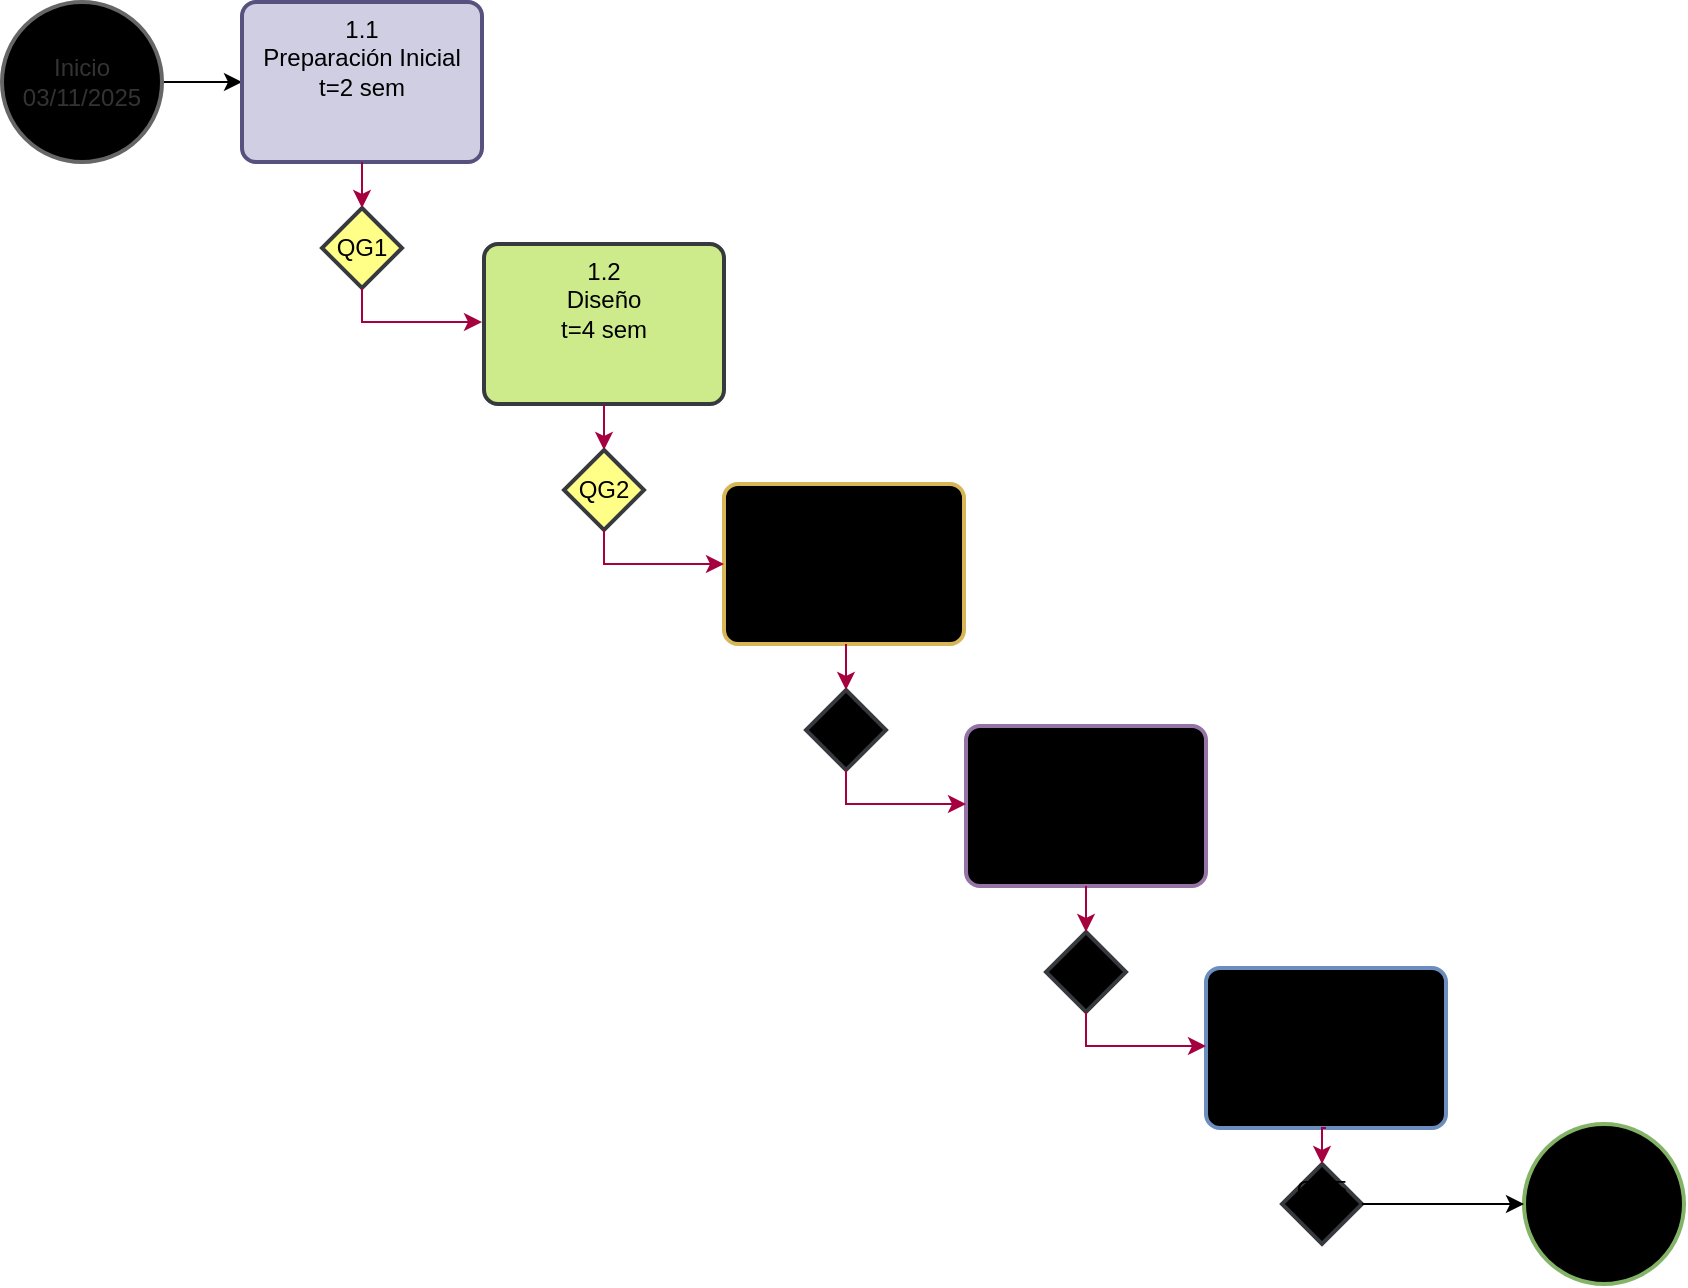 <mxfile version="28.2.5">
  <diagram name="Página-1" id="6CAupsV__flEeniP3BK9">
    <mxGraphModel dx="2451" dy="890" grid="1" gridSize="10" guides="1" tooltips="1" connect="1" arrows="1" fold="1" page="1" pageScale="1" pageWidth="1100" pageHeight="850" math="0" shadow="0">
      <root>
        <mxCell id="0" />
        <mxCell id="1" parent="0" />
        <mxCell id="FbaqpglJVMi_n5HGXFX3-18" value="" style="edgeStyle=orthogonalEdgeStyle;rounded=0;orthogonalLoop=1;jettySize=auto;html=1;" parent="1" source="FbaqpglJVMi_n5HGXFX3-3" target="FbaqpglJVMi_n5HGXFX3-4" edge="1">
          <mxGeometry relative="1" as="geometry" />
        </mxCell>
        <mxCell id="FbaqpglJVMi_n5HGXFX3-3" value="Inicio&lt;div&gt;03/11/2025&lt;/div&gt;" style="strokeWidth=2;html=1;shape=mxgraph.flowchart.start_2;whiteSpace=wrap;fillColor=#000000;fontColor=#333333;strokeColor=#666666;" parent="1" vertex="1">
          <mxGeometry x="-1040" y="80" width="80" height="80" as="geometry" />
        </mxCell>
        <mxCell id="FbaqpglJVMi_n5HGXFX3-4" value="1.1&lt;div&gt;Preparación Inicial&lt;div&gt;t=2 sem&lt;/div&gt;&lt;/div&gt;" style="rounded=1;whiteSpace=wrap;html=1;absoluteArcSize=1;arcSize=14;strokeWidth=2;align=center;verticalAlign=top;fillColor=#d0cee2;strokeColor=#56517e;" parent="1" vertex="1">
          <mxGeometry x="-920" y="80" width="120" height="80" as="geometry" />
        </mxCell>
        <mxCell id="FbaqpglJVMi_n5HGXFX3-16" value="" style="edgeStyle=orthogonalEdgeStyle;rounded=0;orthogonalLoop=1;jettySize=auto;html=1;" parent="1" target="FbaqpglJVMi_n5HGXFX3-6" edge="1">
          <mxGeometry relative="1" as="geometry">
            <mxPoint x="-630" y="270" as="sourcePoint" />
          </mxGeometry>
        </mxCell>
        <mxCell id="FbaqpglJVMi_n5HGXFX3-17" value="" style="edgeStyle=orthogonalEdgeStyle;rounded=0;orthogonalLoop=1;jettySize=auto;html=1;" parent="1" target="FbaqpglJVMi_n5HGXFX3-6" edge="1">
          <mxGeometry relative="1" as="geometry">
            <mxPoint x="-630" y="270" as="sourcePoint" />
          </mxGeometry>
        </mxCell>
        <mxCell id="FbaqpglJVMi_n5HGXFX3-8" value="QG1" style="strokeWidth=2;html=1;shape=mxgraph.flowchart.decision;whiteSpace=wrap;fillColor=#ffff88;strokeColor=#36393d;" parent="1" vertex="1">
          <mxGeometry x="-880" y="183" width="40" height="40" as="geometry" />
        </mxCell>
        <mxCell id="FbaqpglJVMi_n5HGXFX3-12" value="" style="endArrow=classic;html=1;rounded=0;entryX=0;entryY=0.5;entryDx=0;entryDy=0;exitX=0.5;exitY=1;exitDx=0;exitDy=0;exitPerimeter=0;fillColor=#d80073;strokeColor=#A50040;" parent="1" edge="1" source="FbaqpglJVMi_n5HGXFX3-8">
          <mxGeometry width="50" height="50" relative="1" as="geometry">
            <mxPoint x="-990" y="330" as="sourcePoint" />
            <mxPoint x="-800" y="240" as="targetPoint" />
            <Array as="points">
              <mxPoint x="-860" y="240" />
            </Array>
          </mxGeometry>
        </mxCell>
        <mxCell id="TKUN_kZqoWUepgemo68u-2" value="1.2&lt;div&gt;Diseño&lt;div&gt;t=4 sem&lt;/div&gt;&lt;/div&gt;" style="rounded=1;whiteSpace=wrap;html=1;absoluteArcSize=1;arcSize=14;strokeWidth=2;align=center;verticalAlign=top;fillColor=#cdeb8b;strokeColor=#36393d;" vertex="1" parent="1">
          <mxGeometry x="-799" y="201" width="120" height="80" as="geometry" />
        </mxCell>
        <mxCell id="TKUN_kZqoWUepgemo68u-3" value="1.3&lt;div&gt;Construcción y pruebas&lt;div&gt;t=11 sem&lt;/div&gt;&lt;/div&gt;" style="rounded=1;whiteSpace=wrap;html=1;absoluteArcSize=1;arcSize=14;strokeWidth=2;align=center;verticalAlign=top;fillColor=#000000;strokeColor=#d6b656;" vertex="1" parent="1">
          <mxGeometry x="-679" y="321" width="120" height="80" as="geometry" />
        </mxCell>
        <mxCell id="TKUN_kZqoWUepgemo68u-4" value="1.4&lt;div&gt;Preparación Final&lt;div&gt;t=4 sem&lt;/div&gt;&lt;/div&gt;" style="rounded=1;whiteSpace=wrap;html=1;absoluteArcSize=1;arcSize=14;strokeWidth=2;align=center;verticalAlign=top;fillColor=#000000;strokeColor=#9673a6;" vertex="1" parent="1">
          <mxGeometry x="-558" y="442" width="120" height="80" as="geometry" />
        </mxCell>
        <mxCell id="TKUN_kZqoWUepgemo68u-5" value="" style="edgeStyle=orthogonalEdgeStyle;rounded=0;orthogonalLoop=1;jettySize=auto;html=1;exitX=0.5;exitY=1;exitDx=0;exitDy=0;entryX=0.5;entryY=0;entryDx=0;entryDy=0;entryPerimeter=0;fillColor=#d80073;strokeColor=#A50040;" edge="1" parent="1" source="FbaqpglJVMi_n5HGXFX3-4" target="FbaqpglJVMi_n5HGXFX3-8">
          <mxGeometry relative="1" as="geometry">
            <mxPoint x="-920" y="320" as="sourcePoint" />
            <mxPoint x="-880" y="320" as="targetPoint" />
          </mxGeometry>
        </mxCell>
        <mxCell id="TKUN_kZqoWUepgemo68u-9" value="QG2" style="strokeWidth=2;html=1;shape=mxgraph.flowchart.decision;whiteSpace=wrap;fillColor=#ffff88;strokeColor=#36393d;" vertex="1" parent="1">
          <mxGeometry x="-759" y="304" width="40" height="40" as="geometry" />
        </mxCell>
        <mxCell id="TKUN_kZqoWUepgemo68u-10" value="" style="endArrow=classic;html=1;rounded=0;entryX=0;entryY=0.5;entryDx=0;entryDy=0;exitX=0.5;exitY=1;exitDx=0;exitDy=0;exitPerimeter=0;fillColor=#d80073;strokeColor=#A50040;" edge="1" parent="1" source="TKUN_kZqoWUepgemo68u-9">
          <mxGeometry width="50" height="50" relative="1" as="geometry">
            <mxPoint x="-869" y="451" as="sourcePoint" />
            <mxPoint x="-679" y="361" as="targetPoint" />
            <Array as="points">
              <mxPoint x="-739" y="361" />
            </Array>
          </mxGeometry>
        </mxCell>
        <mxCell id="TKUN_kZqoWUepgemo68u-11" value="" style="edgeStyle=orthogonalEdgeStyle;rounded=0;orthogonalLoop=1;jettySize=auto;html=1;exitX=0.5;exitY=1;exitDx=0;exitDy=0;entryX=0.5;entryY=0;entryDx=0;entryDy=0;entryPerimeter=0;fillColor=#d80073;strokeColor=#A50040;" edge="1" parent="1" target="TKUN_kZqoWUepgemo68u-9">
          <mxGeometry relative="1" as="geometry">
            <mxPoint x="-739" y="281" as="sourcePoint" />
            <mxPoint x="-759" y="441" as="targetPoint" />
          </mxGeometry>
        </mxCell>
        <mxCell id="TKUN_kZqoWUepgemo68u-12" value="QG3" style="strokeWidth=2;html=1;shape=mxgraph.flowchart.decision;whiteSpace=wrap;fillColor=#000000;strokeColor=#36393d;" vertex="1" parent="1">
          <mxGeometry x="-638" y="424" width="40" height="40" as="geometry" />
        </mxCell>
        <mxCell id="TKUN_kZqoWUepgemo68u-13" value="" style="endArrow=classic;html=1;rounded=0;entryX=0;entryY=0.5;entryDx=0;entryDy=0;exitX=0.5;exitY=1;exitDx=0;exitDy=0;exitPerimeter=0;fillColor=#d80073;strokeColor=#A50040;" edge="1" parent="1" source="TKUN_kZqoWUepgemo68u-12">
          <mxGeometry width="50" height="50" relative="1" as="geometry">
            <mxPoint x="-748" y="571" as="sourcePoint" />
            <mxPoint x="-558" y="481" as="targetPoint" />
            <Array as="points">
              <mxPoint x="-618" y="481" />
            </Array>
          </mxGeometry>
        </mxCell>
        <mxCell id="TKUN_kZqoWUepgemo68u-14" value="" style="edgeStyle=orthogonalEdgeStyle;rounded=0;orthogonalLoop=1;jettySize=auto;html=1;exitX=0.5;exitY=1;exitDx=0;exitDy=0;entryX=0.5;entryY=0;entryDx=0;entryDy=0;entryPerimeter=0;fillColor=#d80073;strokeColor=#A50040;" edge="1" parent="1" target="TKUN_kZqoWUepgemo68u-12">
          <mxGeometry relative="1" as="geometry">
            <mxPoint x="-618" y="401" as="sourcePoint" />
            <mxPoint x="-638" y="561" as="targetPoint" />
          </mxGeometry>
        </mxCell>
        <mxCell id="TKUN_kZqoWUepgemo68u-20" value="1.5&lt;div&gt;Salida en vivo y soporte&lt;div&gt;t=3 sem&lt;/div&gt;&lt;/div&gt;" style="rounded=1;whiteSpace=wrap;html=1;absoluteArcSize=1;arcSize=14;strokeWidth=2;align=center;verticalAlign=top;fillColor=#000000;strokeColor=#6c8ebf;" vertex="1" parent="1">
          <mxGeometry x="-438" y="563" width="120" height="80" as="geometry" />
        </mxCell>
        <mxCell id="TKUN_kZqoWUepgemo68u-21" value="QG4" style="strokeWidth=2;html=1;shape=mxgraph.flowchart.decision;whiteSpace=wrap;fillColor=#000000;strokeColor=#36393d;" vertex="1" parent="1">
          <mxGeometry x="-518" y="545" width="40" height="40" as="geometry" />
        </mxCell>
        <mxCell id="TKUN_kZqoWUepgemo68u-22" value="" style="endArrow=classic;html=1;rounded=0;entryX=0;entryY=0.5;entryDx=0;entryDy=0;exitX=0.5;exitY=1;exitDx=0;exitDy=0;exitPerimeter=0;fillColor=#d80073;strokeColor=#A50040;" edge="1" parent="1" source="TKUN_kZqoWUepgemo68u-21">
          <mxGeometry width="50" height="50" relative="1" as="geometry">
            <mxPoint x="-628" y="692" as="sourcePoint" />
            <mxPoint x="-438" y="602" as="targetPoint" />
            <Array as="points">
              <mxPoint x="-498" y="602" />
            </Array>
          </mxGeometry>
        </mxCell>
        <mxCell id="TKUN_kZqoWUepgemo68u-23" value="" style="edgeStyle=orthogonalEdgeStyle;rounded=0;orthogonalLoop=1;jettySize=auto;html=1;exitX=0.5;exitY=1;exitDx=0;exitDy=0;entryX=0.5;entryY=0;entryDx=0;entryDy=0;entryPerimeter=0;fillColor=#d80073;strokeColor=#A50040;" edge="1" parent="1" target="TKUN_kZqoWUepgemo68u-21">
          <mxGeometry relative="1" as="geometry">
            <mxPoint x="-498" y="522" as="sourcePoint" />
            <mxPoint x="-518" y="682" as="targetPoint" />
          </mxGeometry>
        </mxCell>
        <mxCell id="TKUN_kZqoWUepgemo68u-24" value="QG5&lt;div&gt;CP&lt;/div&gt;" style="strokeWidth=2;html=1;shape=mxgraph.flowchart.decision;whiteSpace=wrap;fillColor=#000000;strokeColor=#36393d;" vertex="1" parent="1">
          <mxGeometry x="-400" y="661" width="40" height="40" as="geometry" />
        </mxCell>
        <mxCell id="TKUN_kZqoWUepgemo68u-25" value="" style="edgeStyle=orthogonalEdgeStyle;rounded=0;orthogonalLoop=1;jettySize=auto;html=1;exitX=0.5;exitY=1;exitDx=0;exitDy=0;entryX=0.5;entryY=0;entryDx=0;entryDy=0;entryPerimeter=0;fillColor=#d80073;strokeColor=#A50040;" edge="1" parent="1" source="TKUN_kZqoWUepgemo68u-20" target="TKUN_kZqoWUepgemo68u-24">
          <mxGeometry relative="1" as="geometry">
            <mxPoint x="-291" y="591" as="sourcePoint" />
            <mxPoint x="-291" y="614" as="targetPoint" />
          </mxGeometry>
        </mxCell>
        <mxCell id="TKUN_kZqoWUepgemo68u-26" value="&lt;div&gt;Fin&lt;/div&gt;&lt;div&gt;15/06/2026&lt;/div&gt;" style="strokeWidth=2;html=1;shape=mxgraph.flowchart.start_2;whiteSpace=wrap;fillColor=#000000;strokeColor=#82b366;gradientColor=none;" vertex="1" parent="1">
          <mxGeometry x="-279" y="641" width="80" height="80" as="geometry" />
        </mxCell>
        <mxCell id="TKUN_kZqoWUepgemo68u-27" value="" style="edgeStyle=orthogonalEdgeStyle;rounded=0;orthogonalLoop=1;jettySize=auto;html=1;exitX=1;exitY=0.5;exitDx=0;exitDy=0;entryX=0;entryY=0.5;entryDx=0;entryDy=0;entryPerimeter=0;exitPerimeter=0;" edge="1" parent="1" source="TKUN_kZqoWUepgemo68u-24" target="TKUN_kZqoWUepgemo68u-26">
          <mxGeometry relative="1" as="geometry">
            <mxPoint x="-355" y="680" as="sourcePoint" />
            <mxPoint x="-316" y="680" as="targetPoint" />
          </mxGeometry>
        </mxCell>
      </root>
    </mxGraphModel>
  </diagram>
</mxfile>
